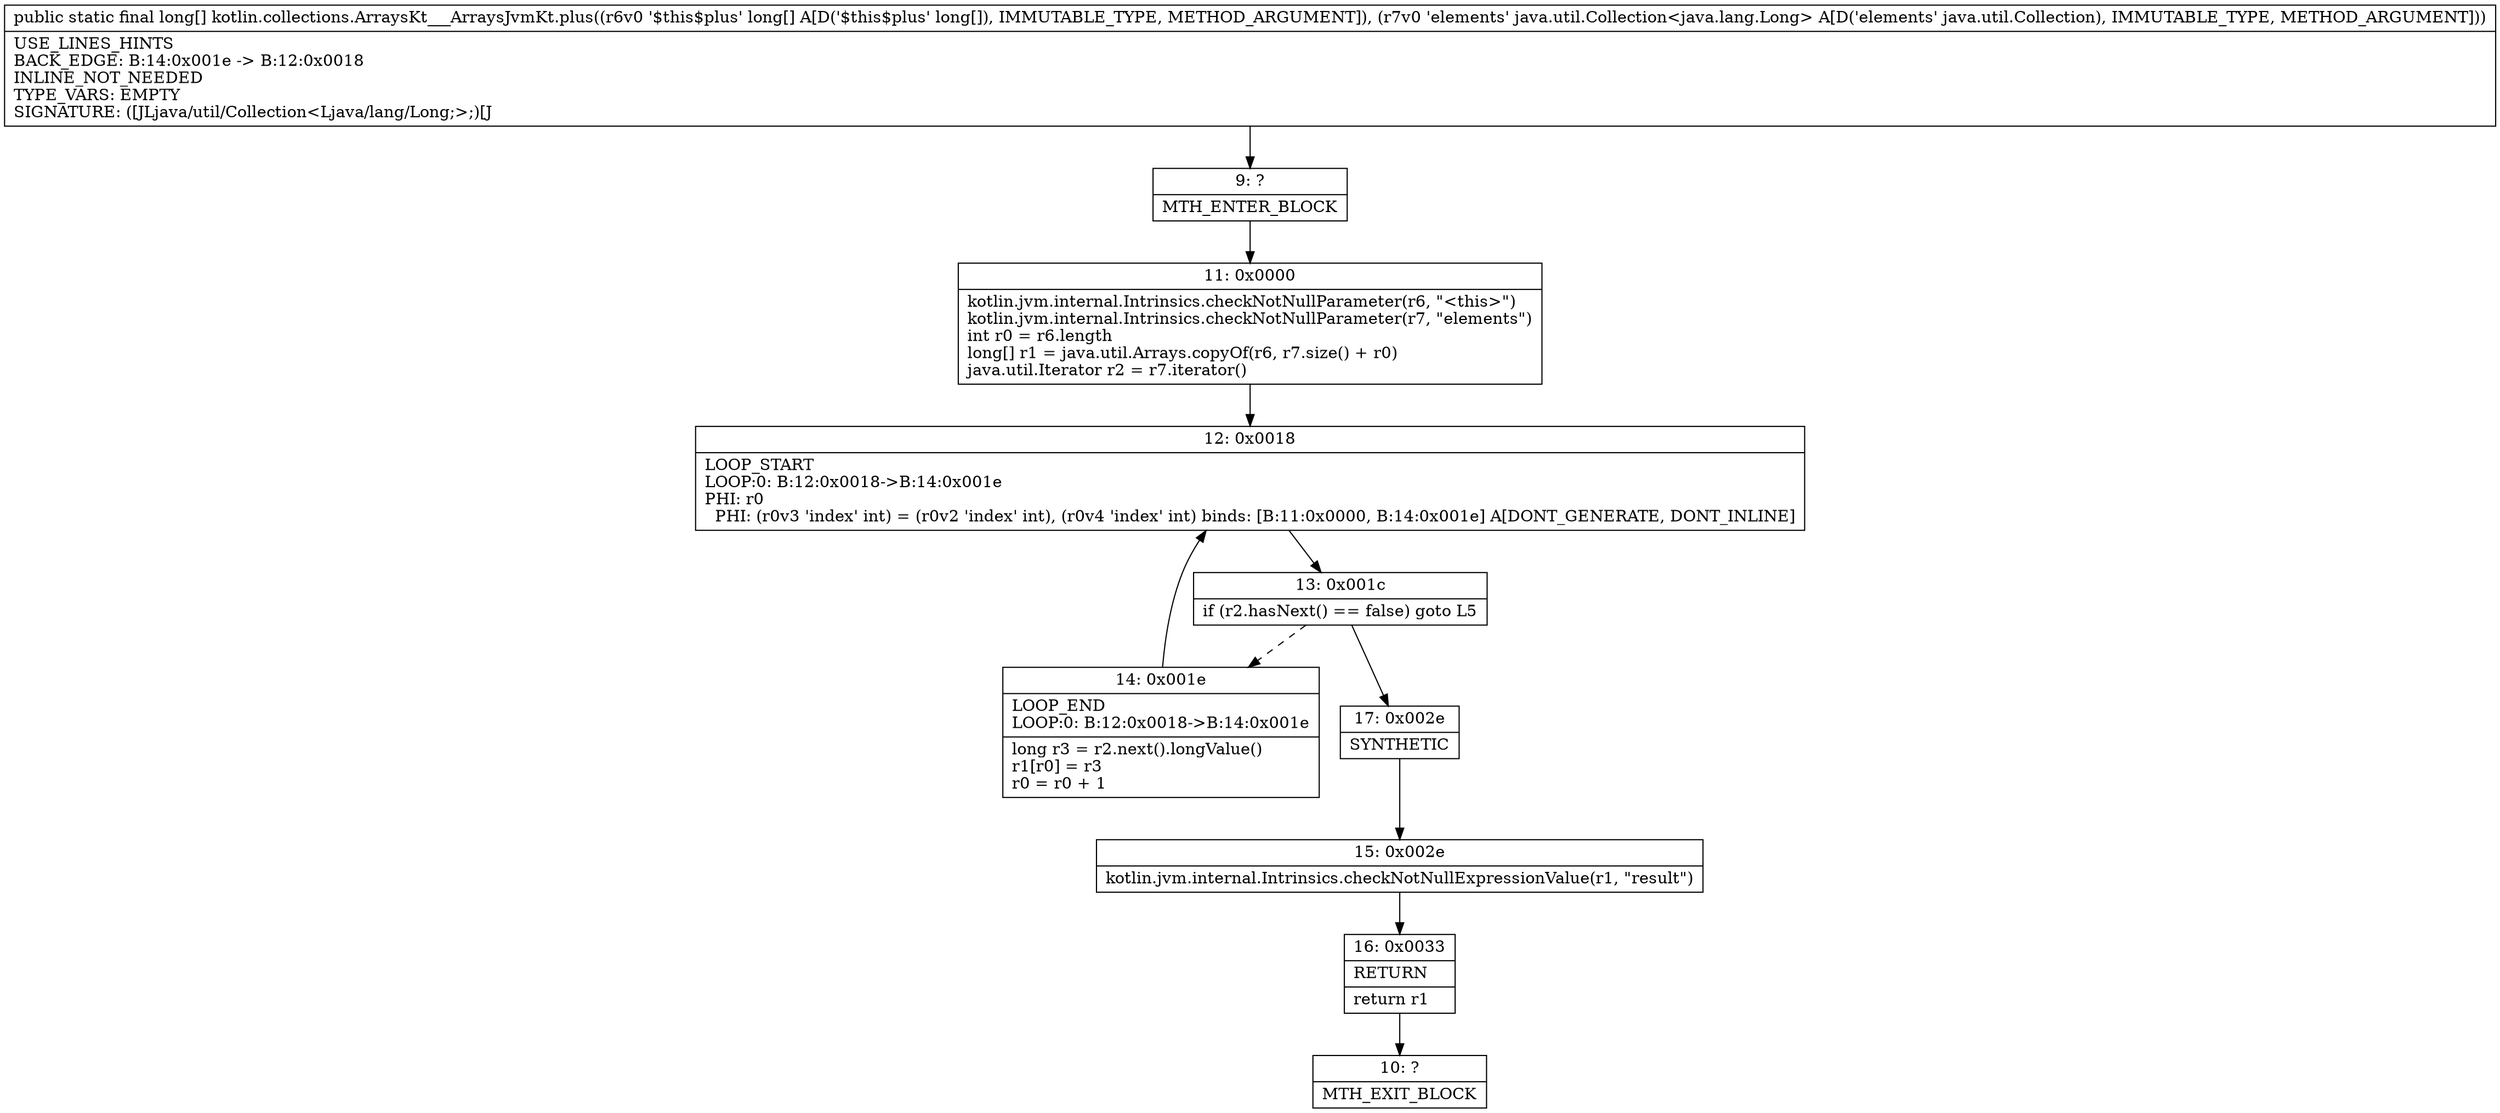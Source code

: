 digraph "CFG forkotlin.collections.ArraysKt___ArraysJvmKt.plus([JLjava\/util\/Collection;)[J" {
Node_9 [shape=record,label="{9\:\ ?|MTH_ENTER_BLOCK\l}"];
Node_11 [shape=record,label="{11\:\ 0x0000|kotlin.jvm.internal.Intrinsics.checkNotNullParameter(r6, \"\<this\>\")\lkotlin.jvm.internal.Intrinsics.checkNotNullParameter(r7, \"elements\")\lint r0 = r6.length\llong[] r1 = java.util.Arrays.copyOf(r6, r7.size() + r0)\ljava.util.Iterator r2 = r7.iterator()\l}"];
Node_12 [shape=record,label="{12\:\ 0x0018|LOOP_START\lLOOP:0: B:12:0x0018\-\>B:14:0x001e\lPHI: r0 \l  PHI: (r0v3 'index' int) = (r0v2 'index' int), (r0v4 'index' int) binds: [B:11:0x0000, B:14:0x001e] A[DONT_GENERATE, DONT_INLINE]\l}"];
Node_13 [shape=record,label="{13\:\ 0x001c|if (r2.hasNext() == false) goto L5\l}"];
Node_14 [shape=record,label="{14\:\ 0x001e|LOOP_END\lLOOP:0: B:12:0x0018\-\>B:14:0x001e\l|long r3 = r2.next().longValue()\lr1[r0] = r3\lr0 = r0 + 1\l}"];
Node_17 [shape=record,label="{17\:\ 0x002e|SYNTHETIC\l}"];
Node_15 [shape=record,label="{15\:\ 0x002e|kotlin.jvm.internal.Intrinsics.checkNotNullExpressionValue(r1, \"result\")\l}"];
Node_16 [shape=record,label="{16\:\ 0x0033|RETURN\l|return r1\l}"];
Node_10 [shape=record,label="{10\:\ ?|MTH_EXIT_BLOCK\l}"];
MethodNode[shape=record,label="{public static final long[] kotlin.collections.ArraysKt___ArraysJvmKt.plus((r6v0 '$this$plus' long[] A[D('$this$plus' long[]), IMMUTABLE_TYPE, METHOD_ARGUMENT]), (r7v0 'elements' java.util.Collection\<java.lang.Long\> A[D('elements' java.util.Collection), IMMUTABLE_TYPE, METHOD_ARGUMENT]))  | USE_LINES_HINTS\lBACK_EDGE: B:14:0x001e \-\> B:12:0x0018\lINLINE_NOT_NEEDED\lTYPE_VARS: EMPTY\lSIGNATURE: ([JLjava\/util\/Collection\<Ljava\/lang\/Long;\>;)[J\l}"];
MethodNode -> Node_9;Node_9 -> Node_11;
Node_11 -> Node_12;
Node_12 -> Node_13;
Node_13 -> Node_14[style=dashed];
Node_13 -> Node_17;
Node_14 -> Node_12;
Node_17 -> Node_15;
Node_15 -> Node_16;
Node_16 -> Node_10;
}

